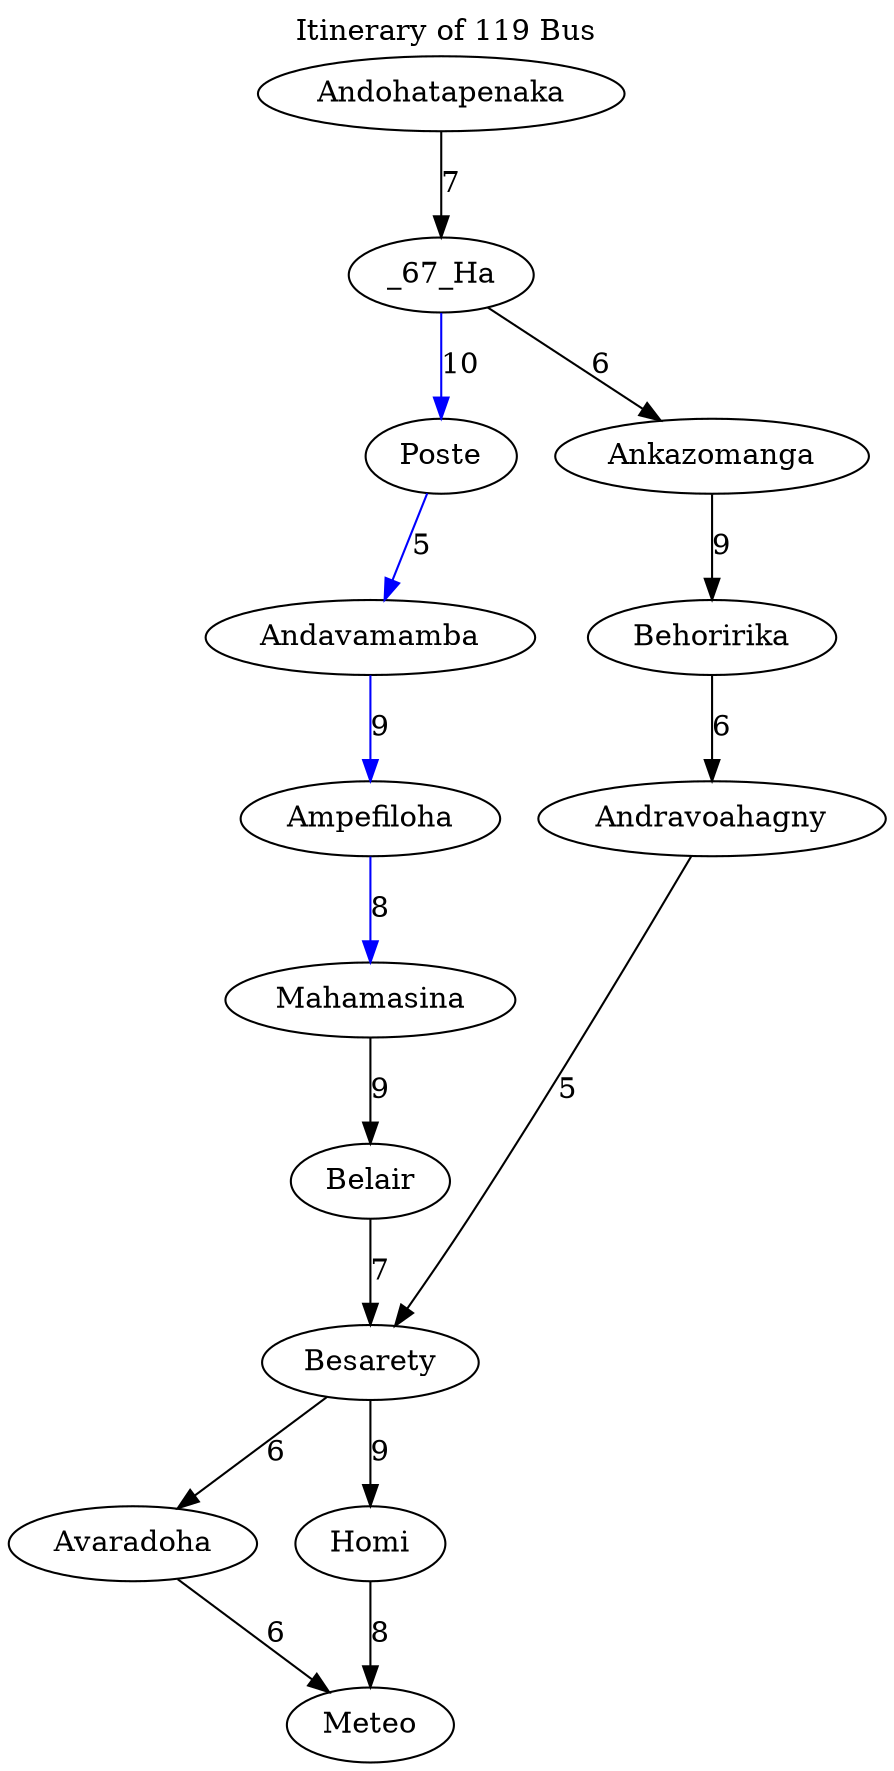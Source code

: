 digraph G {
	labelloc="t"	label="Itinerary of 119 Bus"	Andavamamba -> Ampefiloha [color="blue", weight=9, label="9"];
	Ampefiloha -> Mahamasina [color="blue", weight=8, label="8"];
	_67_Ha -> Poste [color="blue", weight=10, label="10"];
	Andohatapenaka -> _67_Ha [weight=7, label="7"];
	Mahamasina -> Belair [weight=9, label="9"];
	Ankazomanga -> Behoririka [weight=9, label="9"];
	Andravoahagny -> Besarety [weight=5, label="5"];
	Besarety -> Avaradoha [weight=6, label="6"];
	Homi -> Meteo [weight=8, label="8"];
	Besarety -> Homi [weight=9, label="9"];
	Poste -> Andavamamba [color="blue", weight=5, label="5"];
	_67_Ha -> Ankazomanga [weight=6, label="6"];
	Behoririka -> Andravoahagny [weight=6, label="6"];
	Belair -> Besarety [weight=7, label="7"];
	Avaradoha -> Meteo [weight=6, label="6"];
}